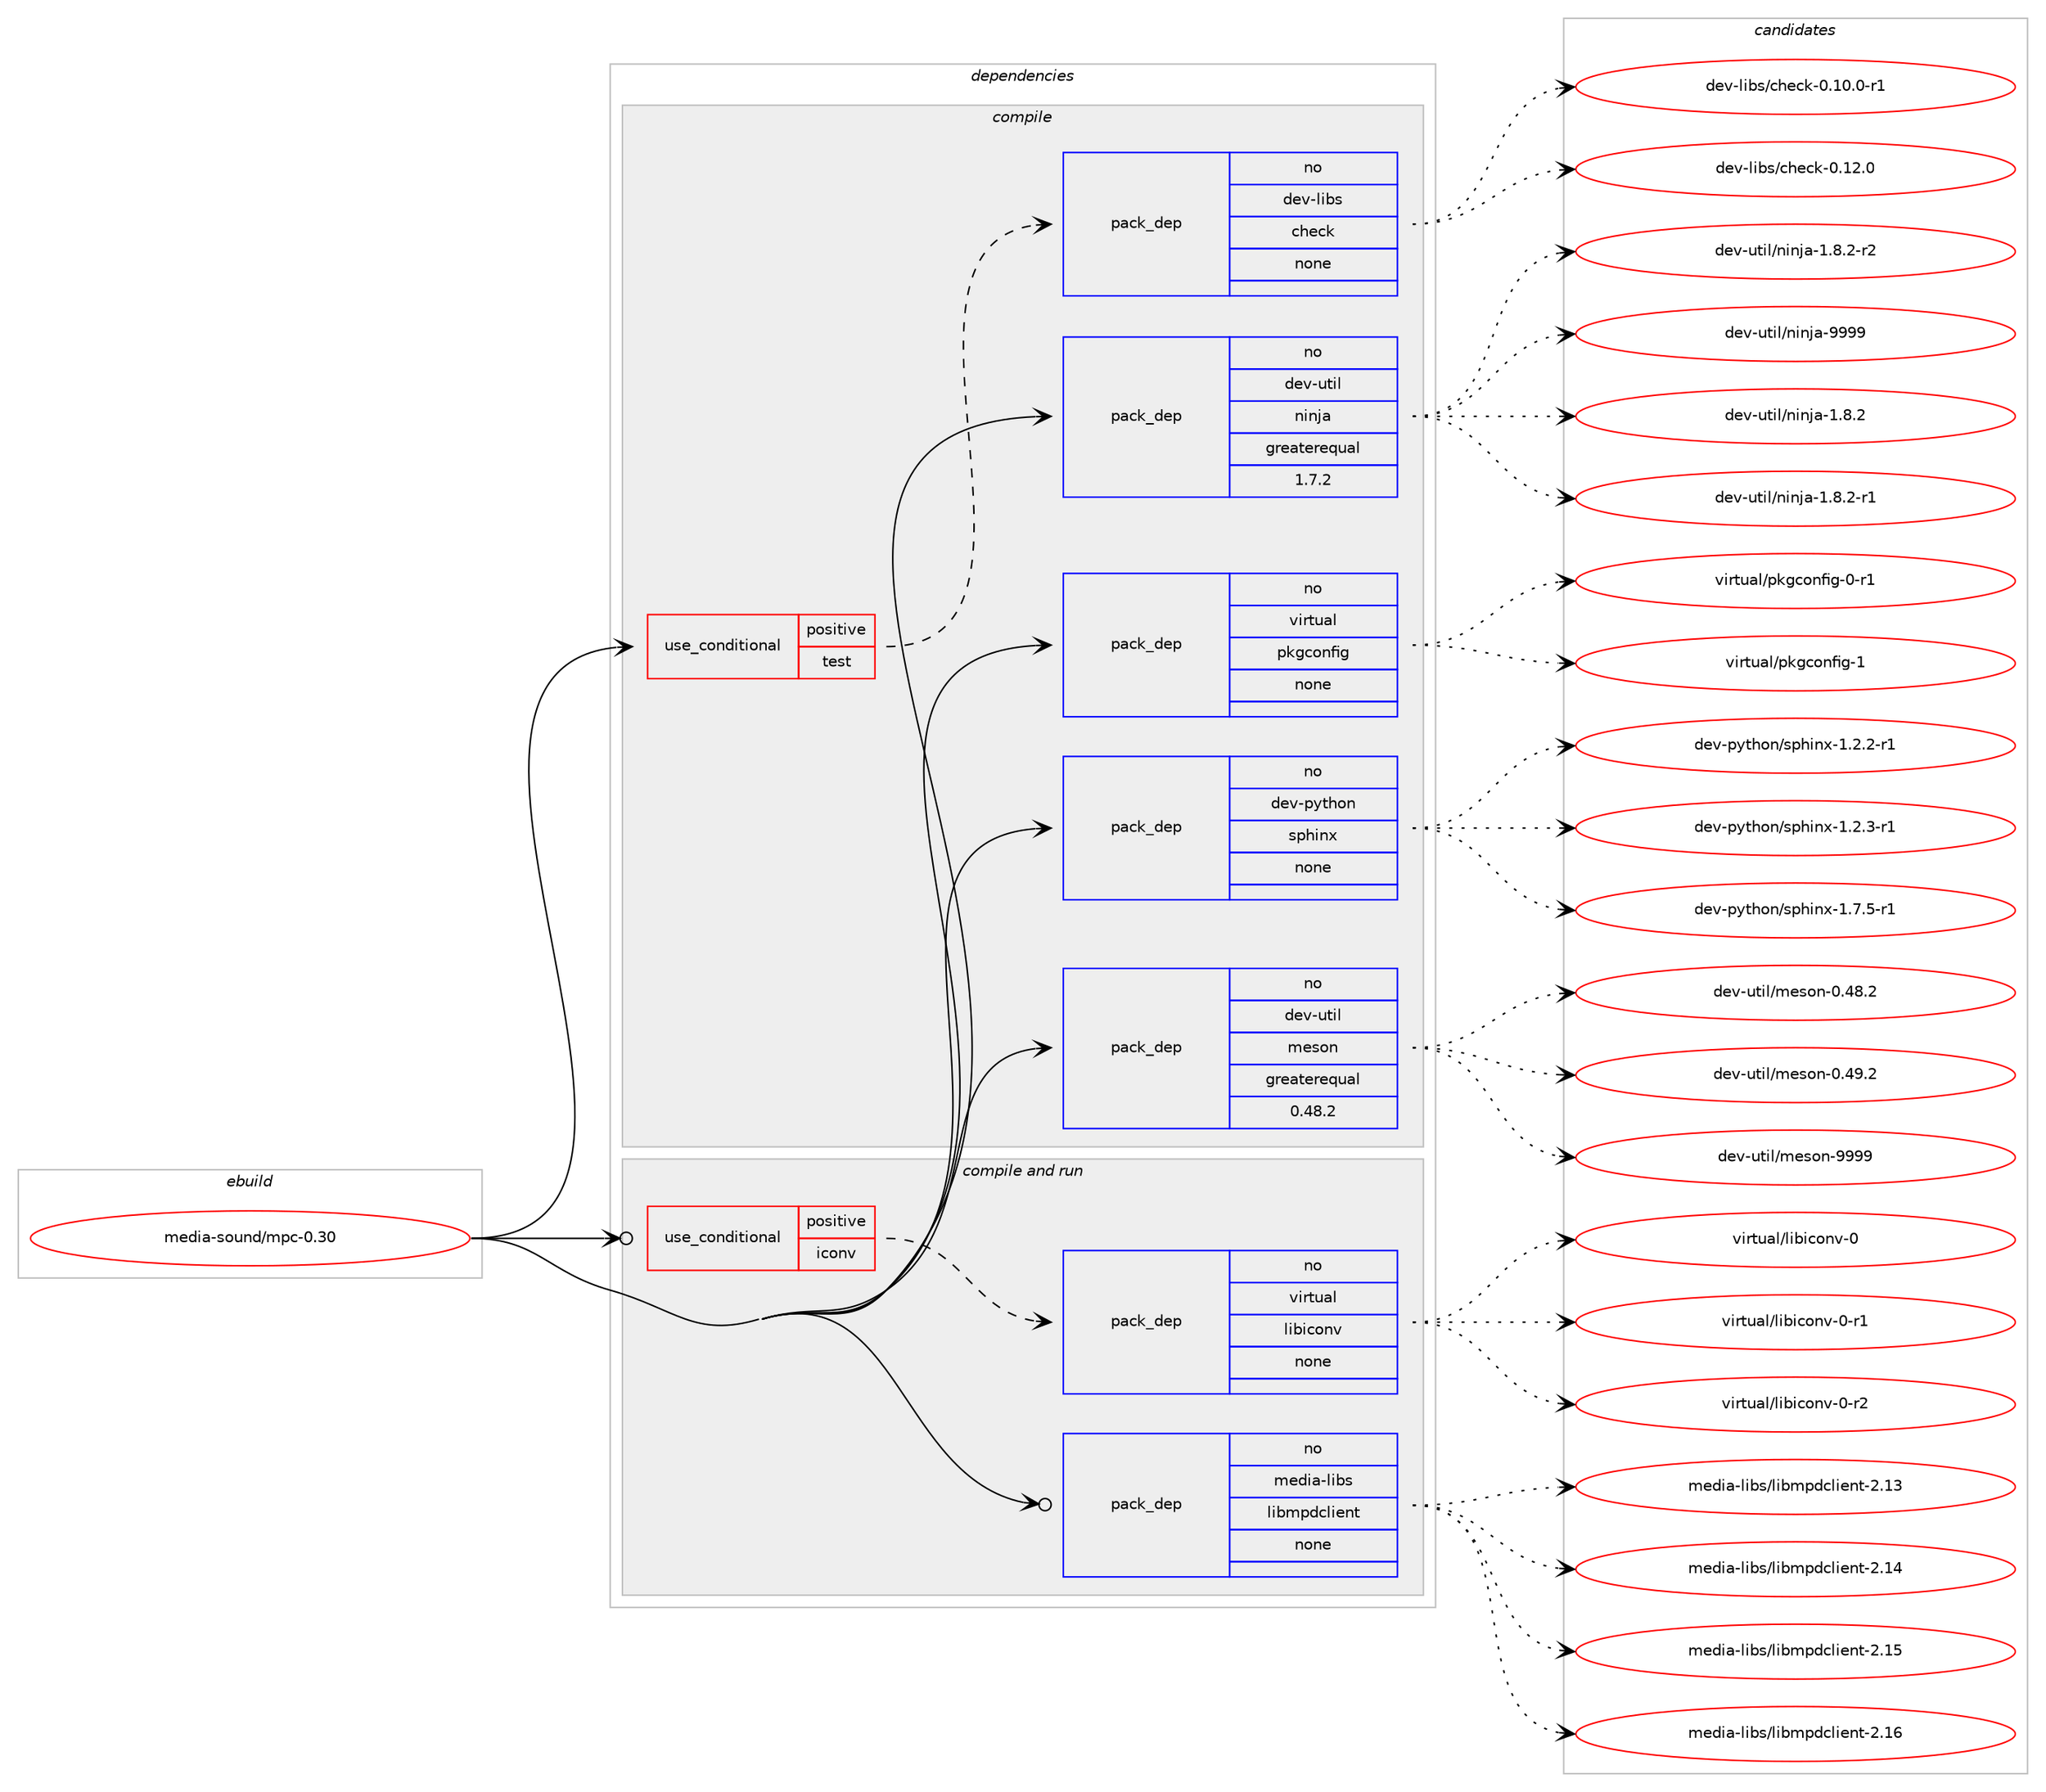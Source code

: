 digraph prolog {

# *************
# Graph options
# *************

newrank=true;
concentrate=true;
compound=true;
graph [rankdir=LR,fontname=Helvetica,fontsize=10,ranksep=1.5];#, ranksep=2.5, nodesep=0.2];
edge  [arrowhead=vee];
node  [fontname=Helvetica,fontsize=10];

# **********
# The ebuild
# **********

subgraph cluster_leftcol {
color=gray;
rank=same;
label=<<i>ebuild</i>>;
id [label="media-sound/mpc-0.30", color=red, width=4, href="../media-sound/mpc-0.30.svg"];
}

# ****************
# The dependencies
# ****************

subgraph cluster_midcol {
color=gray;
label=<<i>dependencies</i>>;
subgraph cluster_compile {
fillcolor="#eeeeee";
style=filled;
label=<<i>compile</i>>;
subgraph cond437554 {
dependency1627896 [label=<<TABLE BORDER="0" CELLBORDER="1" CELLSPACING="0" CELLPADDING="4"><TR><TD ROWSPAN="3" CELLPADDING="10">use_conditional</TD></TR><TR><TD>positive</TD></TR><TR><TD>test</TD></TR></TABLE>>, shape=none, color=red];
subgraph pack1164063 {
dependency1627897 [label=<<TABLE BORDER="0" CELLBORDER="1" CELLSPACING="0" CELLPADDING="4" WIDTH="220"><TR><TD ROWSPAN="6" CELLPADDING="30">pack_dep</TD></TR><TR><TD WIDTH="110">no</TD></TR><TR><TD>dev-libs</TD></TR><TR><TD>check</TD></TR><TR><TD>none</TD></TR><TR><TD></TD></TR></TABLE>>, shape=none, color=blue];
}
dependency1627896:e -> dependency1627897:w [weight=20,style="dashed",arrowhead="vee"];
}
id:e -> dependency1627896:w [weight=20,style="solid",arrowhead="vee"];
subgraph pack1164064 {
dependency1627898 [label=<<TABLE BORDER="0" CELLBORDER="1" CELLSPACING="0" CELLPADDING="4" WIDTH="220"><TR><TD ROWSPAN="6" CELLPADDING="30">pack_dep</TD></TR><TR><TD WIDTH="110">no</TD></TR><TR><TD>dev-python</TD></TR><TR><TD>sphinx</TD></TR><TR><TD>none</TD></TR><TR><TD></TD></TR></TABLE>>, shape=none, color=blue];
}
id:e -> dependency1627898:w [weight=20,style="solid",arrowhead="vee"];
subgraph pack1164065 {
dependency1627899 [label=<<TABLE BORDER="0" CELLBORDER="1" CELLSPACING="0" CELLPADDING="4" WIDTH="220"><TR><TD ROWSPAN="6" CELLPADDING="30">pack_dep</TD></TR><TR><TD WIDTH="110">no</TD></TR><TR><TD>dev-util</TD></TR><TR><TD>meson</TD></TR><TR><TD>greaterequal</TD></TR><TR><TD>0.48.2</TD></TR></TABLE>>, shape=none, color=blue];
}
id:e -> dependency1627899:w [weight=20,style="solid",arrowhead="vee"];
subgraph pack1164066 {
dependency1627900 [label=<<TABLE BORDER="0" CELLBORDER="1" CELLSPACING="0" CELLPADDING="4" WIDTH="220"><TR><TD ROWSPAN="6" CELLPADDING="30">pack_dep</TD></TR><TR><TD WIDTH="110">no</TD></TR><TR><TD>dev-util</TD></TR><TR><TD>ninja</TD></TR><TR><TD>greaterequal</TD></TR><TR><TD>1.7.2</TD></TR></TABLE>>, shape=none, color=blue];
}
id:e -> dependency1627900:w [weight=20,style="solid",arrowhead="vee"];
subgraph pack1164067 {
dependency1627901 [label=<<TABLE BORDER="0" CELLBORDER="1" CELLSPACING="0" CELLPADDING="4" WIDTH="220"><TR><TD ROWSPAN="6" CELLPADDING="30">pack_dep</TD></TR><TR><TD WIDTH="110">no</TD></TR><TR><TD>virtual</TD></TR><TR><TD>pkgconfig</TD></TR><TR><TD>none</TD></TR><TR><TD></TD></TR></TABLE>>, shape=none, color=blue];
}
id:e -> dependency1627901:w [weight=20,style="solid",arrowhead="vee"];
}
subgraph cluster_compileandrun {
fillcolor="#eeeeee";
style=filled;
label=<<i>compile and run</i>>;
subgraph cond437555 {
dependency1627902 [label=<<TABLE BORDER="0" CELLBORDER="1" CELLSPACING="0" CELLPADDING="4"><TR><TD ROWSPAN="3" CELLPADDING="10">use_conditional</TD></TR><TR><TD>positive</TD></TR><TR><TD>iconv</TD></TR></TABLE>>, shape=none, color=red];
subgraph pack1164068 {
dependency1627903 [label=<<TABLE BORDER="0" CELLBORDER="1" CELLSPACING="0" CELLPADDING="4" WIDTH="220"><TR><TD ROWSPAN="6" CELLPADDING="30">pack_dep</TD></TR><TR><TD WIDTH="110">no</TD></TR><TR><TD>virtual</TD></TR><TR><TD>libiconv</TD></TR><TR><TD>none</TD></TR><TR><TD></TD></TR></TABLE>>, shape=none, color=blue];
}
dependency1627902:e -> dependency1627903:w [weight=20,style="dashed",arrowhead="vee"];
}
id:e -> dependency1627902:w [weight=20,style="solid",arrowhead="odotvee"];
subgraph pack1164069 {
dependency1627904 [label=<<TABLE BORDER="0" CELLBORDER="1" CELLSPACING="0" CELLPADDING="4" WIDTH="220"><TR><TD ROWSPAN="6" CELLPADDING="30">pack_dep</TD></TR><TR><TD WIDTH="110">no</TD></TR><TR><TD>media-libs</TD></TR><TR><TD>libmpdclient</TD></TR><TR><TD>none</TD></TR><TR><TD></TD></TR></TABLE>>, shape=none, color=blue];
}
id:e -> dependency1627904:w [weight=20,style="solid",arrowhead="odotvee"];
}
subgraph cluster_run {
fillcolor="#eeeeee";
style=filled;
label=<<i>run</i>>;
}
}

# **************
# The candidates
# **************

subgraph cluster_choices {
rank=same;
color=gray;
label=<<i>candidates</i>>;

subgraph choice1164063 {
color=black;
nodesep=1;
choice1001011184510810598115479910410199107454846494846484511449 [label="dev-libs/check-0.10.0-r1", color=red, width=4,href="../dev-libs/check-0.10.0-r1.svg"];
choice100101118451081059811547991041019910745484649504648 [label="dev-libs/check-0.12.0", color=red, width=4,href="../dev-libs/check-0.12.0.svg"];
dependency1627897:e -> choice1001011184510810598115479910410199107454846494846484511449:w [style=dotted,weight="100"];
dependency1627897:e -> choice100101118451081059811547991041019910745484649504648:w [style=dotted,weight="100"];
}
subgraph choice1164064 {
color=black;
nodesep=1;
choice10010111845112121116104111110471151121041051101204549465046504511449 [label="dev-python/sphinx-1.2.2-r1", color=red, width=4,href="../dev-python/sphinx-1.2.2-r1.svg"];
choice10010111845112121116104111110471151121041051101204549465046514511449 [label="dev-python/sphinx-1.2.3-r1", color=red, width=4,href="../dev-python/sphinx-1.2.3-r1.svg"];
choice10010111845112121116104111110471151121041051101204549465546534511449 [label="dev-python/sphinx-1.7.5-r1", color=red, width=4,href="../dev-python/sphinx-1.7.5-r1.svg"];
dependency1627898:e -> choice10010111845112121116104111110471151121041051101204549465046504511449:w [style=dotted,weight="100"];
dependency1627898:e -> choice10010111845112121116104111110471151121041051101204549465046514511449:w [style=dotted,weight="100"];
dependency1627898:e -> choice10010111845112121116104111110471151121041051101204549465546534511449:w [style=dotted,weight="100"];
}
subgraph choice1164065 {
color=black;
nodesep=1;
choice100101118451171161051084710910111511111045484652564650 [label="dev-util/meson-0.48.2", color=red, width=4,href="../dev-util/meson-0.48.2.svg"];
choice100101118451171161051084710910111511111045484652574650 [label="dev-util/meson-0.49.2", color=red, width=4,href="../dev-util/meson-0.49.2.svg"];
choice10010111845117116105108471091011151111104557575757 [label="dev-util/meson-9999", color=red, width=4,href="../dev-util/meson-9999.svg"];
dependency1627899:e -> choice100101118451171161051084710910111511111045484652564650:w [style=dotted,weight="100"];
dependency1627899:e -> choice100101118451171161051084710910111511111045484652574650:w [style=dotted,weight="100"];
dependency1627899:e -> choice10010111845117116105108471091011151111104557575757:w [style=dotted,weight="100"];
}
subgraph choice1164066 {
color=black;
nodesep=1;
choice100101118451171161051084711010511010697454946564650 [label="dev-util/ninja-1.8.2", color=red, width=4,href="../dev-util/ninja-1.8.2.svg"];
choice1001011184511711610510847110105110106974549465646504511449 [label="dev-util/ninja-1.8.2-r1", color=red, width=4,href="../dev-util/ninja-1.8.2-r1.svg"];
choice1001011184511711610510847110105110106974549465646504511450 [label="dev-util/ninja-1.8.2-r2", color=red, width=4,href="../dev-util/ninja-1.8.2-r2.svg"];
choice1001011184511711610510847110105110106974557575757 [label="dev-util/ninja-9999", color=red, width=4,href="../dev-util/ninja-9999.svg"];
dependency1627900:e -> choice100101118451171161051084711010511010697454946564650:w [style=dotted,weight="100"];
dependency1627900:e -> choice1001011184511711610510847110105110106974549465646504511449:w [style=dotted,weight="100"];
dependency1627900:e -> choice1001011184511711610510847110105110106974549465646504511450:w [style=dotted,weight="100"];
dependency1627900:e -> choice1001011184511711610510847110105110106974557575757:w [style=dotted,weight="100"];
}
subgraph choice1164067 {
color=black;
nodesep=1;
choice11810511411611797108471121071039911111010210510345484511449 [label="virtual/pkgconfig-0-r1", color=red, width=4,href="../virtual/pkgconfig-0-r1.svg"];
choice1181051141161179710847112107103991111101021051034549 [label="virtual/pkgconfig-1", color=red, width=4,href="../virtual/pkgconfig-1.svg"];
dependency1627901:e -> choice11810511411611797108471121071039911111010210510345484511449:w [style=dotted,weight="100"];
dependency1627901:e -> choice1181051141161179710847112107103991111101021051034549:w [style=dotted,weight="100"];
}
subgraph choice1164068 {
color=black;
nodesep=1;
choice118105114116117971084710810598105991111101184548 [label="virtual/libiconv-0", color=red, width=4,href="../virtual/libiconv-0.svg"];
choice1181051141161179710847108105981059911111011845484511449 [label="virtual/libiconv-0-r1", color=red, width=4,href="../virtual/libiconv-0-r1.svg"];
choice1181051141161179710847108105981059911111011845484511450 [label="virtual/libiconv-0-r2", color=red, width=4,href="../virtual/libiconv-0-r2.svg"];
dependency1627903:e -> choice118105114116117971084710810598105991111101184548:w [style=dotted,weight="100"];
dependency1627903:e -> choice1181051141161179710847108105981059911111011845484511449:w [style=dotted,weight="100"];
dependency1627903:e -> choice1181051141161179710847108105981059911111011845484511450:w [style=dotted,weight="100"];
}
subgraph choice1164069 {
color=black;
nodesep=1;
choice1091011001059745108105981154710810598109112100991081051011101164550464951 [label="media-libs/libmpdclient-2.13", color=red, width=4,href="../media-libs/libmpdclient-2.13.svg"];
choice1091011001059745108105981154710810598109112100991081051011101164550464952 [label="media-libs/libmpdclient-2.14", color=red, width=4,href="../media-libs/libmpdclient-2.14.svg"];
choice1091011001059745108105981154710810598109112100991081051011101164550464953 [label="media-libs/libmpdclient-2.15", color=red, width=4,href="../media-libs/libmpdclient-2.15.svg"];
choice1091011001059745108105981154710810598109112100991081051011101164550464954 [label="media-libs/libmpdclient-2.16", color=red, width=4,href="../media-libs/libmpdclient-2.16.svg"];
dependency1627904:e -> choice1091011001059745108105981154710810598109112100991081051011101164550464951:w [style=dotted,weight="100"];
dependency1627904:e -> choice1091011001059745108105981154710810598109112100991081051011101164550464952:w [style=dotted,weight="100"];
dependency1627904:e -> choice1091011001059745108105981154710810598109112100991081051011101164550464953:w [style=dotted,weight="100"];
dependency1627904:e -> choice1091011001059745108105981154710810598109112100991081051011101164550464954:w [style=dotted,weight="100"];
}
}

}
